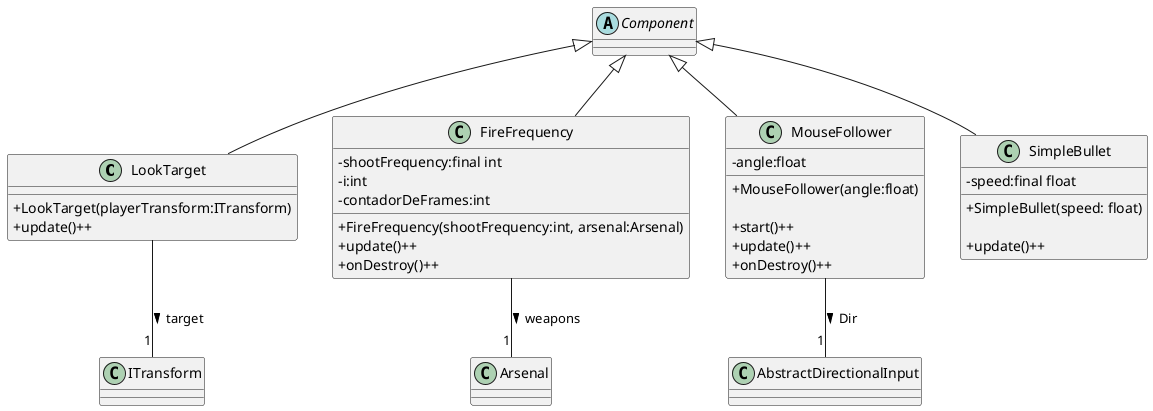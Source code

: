 @startuml
skinparam classAttributeIconSize 0
class LookTarget{

    +LookTarget(playerTransform:ITransform)
    +update()++
}
abstract class Component
Component <|-- LookTarget
LookTarget -- "1" ITransform: target >

class FireFrequency{
    - shootFrequency:final int
    - i:int
    - contadorDeFrames:int

    +FireFrequency(shootFrequency:int, arsenal:Arsenal)
    + update()++
    + onDestroy()++
}
Component <|-- FireFrequency
FireFrequency -- "1" Arsenal: weapons >
class MouseFollower{
    - angle:float

    +MouseFollower(angle:float)

    +start()++
    + update()++
    + onDestroy()++
}
Component <|-- MouseFollower
MouseFollower --"1" AbstractDirectionalInput: Dir >
class SimpleBullet{
    - speed:final float

    + SimpleBullet(speed: float)

    + update()++
}
Component <|-- SimpleBullet



@enduml